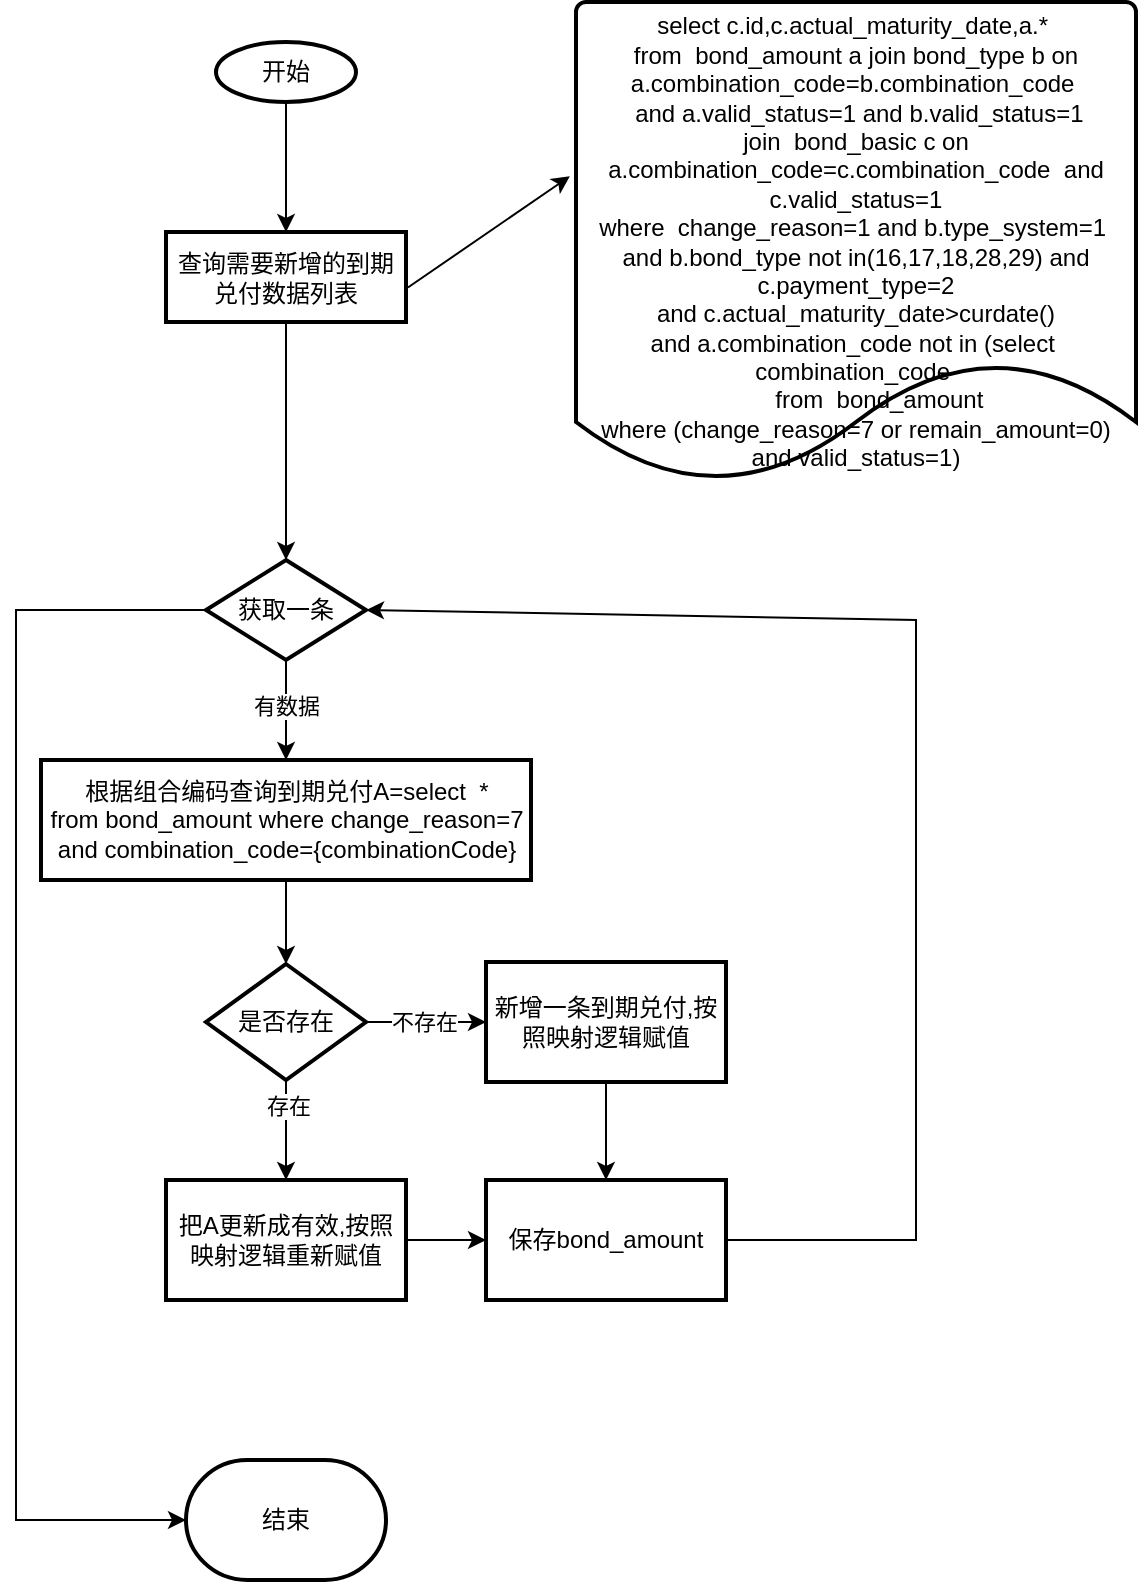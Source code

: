 <mxfile version="26.2.9">
  <diagram name="第 1 页" id="eG_hrxlI-mul33pUPAH5">
    <mxGraphModel dx="1428" dy="785" grid="1" gridSize="10" guides="1" tooltips="1" connect="1" arrows="1" fold="1" page="1" pageScale="1" pageWidth="827" pageHeight="1169" math="0" shadow="0">
      <root>
        <mxCell id="0" />
        <mxCell id="1" parent="0" />
        <mxCell id="9TZe-ybHFqW52obptShA-2" value="" style="edgeStyle=orthogonalEdgeStyle;rounded=0;orthogonalLoop=1;jettySize=auto;html=1;" edge="1" parent="1" source="r31toBmwVH4hkpRqbANh-44" target="9TZe-ybHFqW52obptShA-1">
          <mxGeometry relative="1" as="geometry" />
        </mxCell>
        <mxCell id="r31toBmwVH4hkpRqbANh-44" value="开始" style="strokeWidth=2;html=1;shape=mxgraph.flowchart.start_1;whiteSpace=wrap;" parent="1" vertex="1">
          <mxGeometry x="290" y="40" width="70" height="30" as="geometry" />
        </mxCell>
        <mxCell id="9TZe-ybHFqW52obptShA-10" value="" style="edgeStyle=orthogonalEdgeStyle;rounded=0;orthogonalLoop=1;jettySize=auto;html=1;" edge="1" parent="1" source="9TZe-ybHFqW52obptShA-1" target="9TZe-ybHFqW52obptShA-9">
          <mxGeometry relative="1" as="geometry" />
        </mxCell>
        <mxCell id="9TZe-ybHFqW52obptShA-1" value="查询需要新增的到期兑付数据列表" style="whiteSpace=wrap;html=1;strokeWidth=2;" vertex="1" parent="1">
          <mxGeometry x="265" y="135" width="120" height="45" as="geometry" />
        </mxCell>
        <mxCell id="9TZe-ybHFqW52obptShA-3" value="&lt;div&gt;select c.id,c.actual_maturity_date,a.*&amp;nbsp;&lt;/div&gt;&lt;div&gt;from&amp;nbsp; bond_amount a join bond_type b on a.combination_code=b.combination_code&amp;nbsp;&lt;/div&gt;&lt;div&gt;&amp;nbsp;and a.valid_status=1 and b.valid_status=1&lt;/div&gt;&lt;div&gt;join&amp;nbsp; bond_basic c on a.combination_code=c.combination_code&amp;nbsp; and c.valid_status=1&lt;/div&gt;&lt;div&gt;where&amp;nbsp; change_reason=1 and b.type_system=1&amp;nbsp;&lt;/div&gt;&lt;div&gt;and b.bond_type not in(16,17,18,28,29) and c.payment_type=2&lt;/div&gt;&lt;div&gt;and c.actual_maturity_date&amp;gt;curdate()&lt;/div&gt;&lt;div&gt;and a.combination_code not in (select&amp;nbsp; combination_code&amp;nbsp;&lt;/div&gt;&lt;div&gt;&lt;span style=&quot;white-space: normal;&quot;&gt;&lt;span style=&quot;white-space:pre&quot;&gt;&#x9;&lt;/span&gt;from&amp;nbsp; bond_amount&amp;nbsp; &lt;br&gt;where (change_reason=7 or remain_amount=0) and valid_status=1)&lt;/span&gt;&lt;/div&gt;" style="strokeWidth=2;html=1;shape=mxgraph.flowchart.document2;whiteSpace=wrap;size=0.25;" vertex="1" parent="1">
          <mxGeometry x="470" y="20" width="280" height="240" as="geometry" />
        </mxCell>
        <mxCell id="9TZe-ybHFqW52obptShA-8" value="" style="endArrow=classic;html=1;rounded=0;exitX=1.008;exitY=0.617;exitDx=0;exitDy=0;exitPerimeter=0;entryX=-0.011;entryY=0.363;entryDx=0;entryDy=0;entryPerimeter=0;" edge="1" parent="1" source="9TZe-ybHFqW52obptShA-1" target="9TZe-ybHFqW52obptShA-3">
          <mxGeometry width="50" height="50" relative="1" as="geometry">
            <mxPoint x="390" y="290" as="sourcePoint" />
            <mxPoint x="440" y="240" as="targetPoint" />
          </mxGeometry>
        </mxCell>
        <mxCell id="9TZe-ybHFqW52obptShA-12" value="" style="edgeStyle=orthogonalEdgeStyle;rounded=0;orthogonalLoop=1;jettySize=auto;html=1;" edge="1" parent="1" source="9TZe-ybHFqW52obptShA-9" target="9TZe-ybHFqW52obptShA-11">
          <mxGeometry relative="1" as="geometry" />
        </mxCell>
        <mxCell id="9TZe-ybHFqW52obptShA-13" value="有数据" style="edgeLabel;html=1;align=center;verticalAlign=middle;resizable=0;points=[];" vertex="1" connectable="0" parent="9TZe-ybHFqW52obptShA-12">
          <mxGeometry x="-0.093" relative="1" as="geometry">
            <mxPoint as="offset" />
          </mxGeometry>
        </mxCell>
        <mxCell id="9TZe-ybHFqW52obptShA-29" value="" style="edgeStyle=orthogonalEdgeStyle;rounded=0;orthogonalLoop=1;jettySize=auto;html=1;entryX=0;entryY=0.5;entryDx=0;entryDy=0;entryPerimeter=0;exitX=0;exitY=0.5;exitDx=0;exitDy=0;" edge="1" parent="1" source="9TZe-ybHFqW52obptShA-9" target="9TZe-ybHFqW52obptShA-27">
          <mxGeometry relative="1" as="geometry">
            <mxPoint x="225" y="324" as="targetPoint" />
            <Array as="points">
              <mxPoint x="190" y="324" />
              <mxPoint x="190" y="779" />
            </Array>
          </mxGeometry>
        </mxCell>
        <mxCell id="9TZe-ybHFqW52obptShA-9" value="获取一条" style="rhombus;whiteSpace=wrap;html=1;strokeWidth=2;" vertex="1" parent="1">
          <mxGeometry x="285" y="299" width="80" height="50" as="geometry" />
        </mxCell>
        <mxCell id="9TZe-ybHFqW52obptShA-15" value="" style="edgeStyle=orthogonalEdgeStyle;rounded=0;orthogonalLoop=1;jettySize=auto;html=1;" edge="1" parent="1" source="9TZe-ybHFqW52obptShA-11" target="9TZe-ybHFqW52obptShA-14">
          <mxGeometry relative="1" as="geometry" />
        </mxCell>
        <mxCell id="9TZe-ybHFqW52obptShA-11" value="&lt;div&gt;根据组合编码查询到期兑付A=select&amp;nbsp; *&lt;/div&gt;&lt;div&gt;from bond_amount where change_reason=7&lt;/div&gt;&lt;div&gt;and combination_code={combinationCode}&lt;/div&gt;" style="whiteSpace=wrap;html=1;strokeWidth=2;" vertex="1" parent="1">
          <mxGeometry x="202.5" y="399" width="245" height="60" as="geometry" />
        </mxCell>
        <mxCell id="9TZe-ybHFqW52obptShA-17" value="" style="edgeStyle=orthogonalEdgeStyle;rounded=0;orthogonalLoop=1;jettySize=auto;html=1;" edge="1" parent="1" source="9TZe-ybHFqW52obptShA-14" target="9TZe-ybHFqW52obptShA-16">
          <mxGeometry relative="1" as="geometry" />
        </mxCell>
        <mxCell id="9TZe-ybHFqW52obptShA-18" value="存在" style="edgeLabel;html=1;align=center;verticalAlign=middle;resizable=0;points=[];" vertex="1" connectable="0" parent="9TZe-ybHFqW52obptShA-17">
          <mxGeometry x="-0.48" y="1" relative="1" as="geometry">
            <mxPoint as="offset" />
          </mxGeometry>
        </mxCell>
        <mxCell id="9TZe-ybHFqW52obptShA-20" value="" style="edgeStyle=orthogonalEdgeStyle;rounded=0;orthogonalLoop=1;jettySize=auto;html=1;" edge="1" parent="1" source="9TZe-ybHFqW52obptShA-14" target="9TZe-ybHFqW52obptShA-19">
          <mxGeometry relative="1" as="geometry" />
        </mxCell>
        <mxCell id="9TZe-ybHFqW52obptShA-21" value="不存在" style="edgeLabel;html=1;align=center;verticalAlign=middle;resizable=0;points=[];" vertex="1" connectable="0" parent="9TZe-ybHFqW52obptShA-20">
          <mxGeometry x="-0.033" relative="1" as="geometry">
            <mxPoint as="offset" />
          </mxGeometry>
        </mxCell>
        <mxCell id="9TZe-ybHFqW52obptShA-14" value="是否存在" style="rhombus;whiteSpace=wrap;html=1;strokeWidth=2;" vertex="1" parent="1">
          <mxGeometry x="285" y="501" width="80" height="58" as="geometry" />
        </mxCell>
        <mxCell id="9TZe-ybHFqW52obptShA-23" value="" style="edgeStyle=orthogonalEdgeStyle;rounded=0;orthogonalLoop=1;jettySize=auto;html=1;" edge="1" parent="1" source="9TZe-ybHFqW52obptShA-16" target="9TZe-ybHFqW52obptShA-22">
          <mxGeometry relative="1" as="geometry" />
        </mxCell>
        <mxCell id="9TZe-ybHFqW52obptShA-16" value="把A更新成有效,按照映射逻辑重新赋值" style="whiteSpace=wrap;html=1;strokeWidth=2;" vertex="1" parent="1">
          <mxGeometry x="265" y="609" width="120" height="60" as="geometry" />
        </mxCell>
        <mxCell id="9TZe-ybHFqW52obptShA-24" value="" style="edgeStyle=orthogonalEdgeStyle;rounded=0;orthogonalLoop=1;jettySize=auto;html=1;" edge="1" parent="1" source="9TZe-ybHFqW52obptShA-19" target="9TZe-ybHFqW52obptShA-22">
          <mxGeometry relative="1" as="geometry" />
        </mxCell>
        <mxCell id="9TZe-ybHFqW52obptShA-19" value="新增一条到期兑付,按照映射逻辑赋值" style="whiteSpace=wrap;html=1;strokeWidth=2;" vertex="1" parent="1">
          <mxGeometry x="425" y="500" width="120" height="60" as="geometry" />
        </mxCell>
        <mxCell id="9TZe-ybHFqW52obptShA-22" value="保存bond_amount" style="whiteSpace=wrap;html=1;strokeWidth=2;" vertex="1" parent="1">
          <mxGeometry x="425" y="609" width="120" height="60" as="geometry" />
        </mxCell>
        <mxCell id="9TZe-ybHFqW52obptShA-26" value="" style="endArrow=classic;html=1;rounded=0;entryX=1;entryY=0.5;entryDx=0;entryDy=0;" edge="1" parent="1" target="9TZe-ybHFqW52obptShA-9">
          <mxGeometry width="50" height="50" relative="1" as="geometry">
            <mxPoint x="545" y="639" as="sourcePoint" />
            <mxPoint x="630" y="619" as="targetPoint" />
            <Array as="points">
              <mxPoint x="640" y="639" />
              <mxPoint x="640" y="329" />
            </Array>
          </mxGeometry>
        </mxCell>
        <mxCell id="9TZe-ybHFqW52obptShA-27" value="结束" style="strokeWidth=2;html=1;shape=mxgraph.flowchart.terminator;whiteSpace=wrap;" vertex="1" parent="1">
          <mxGeometry x="275" y="749" width="100" height="60" as="geometry" />
        </mxCell>
      </root>
    </mxGraphModel>
  </diagram>
</mxfile>
